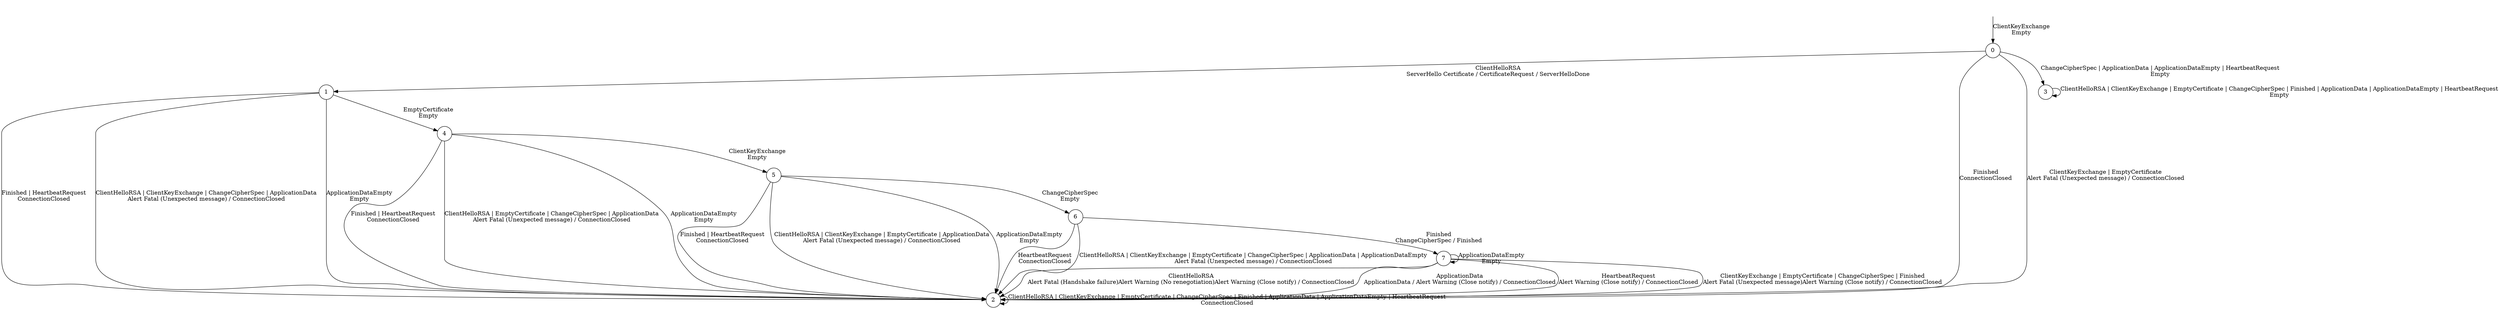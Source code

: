 digraph g {
__start0 [shape="none", label=""];
s0 [shape="circle", label="0"];
s1 [shape="circle", label="1"];
s2 [shape="circle", label="2"];
s3 [shape="circle", label="3"];
s4 [shape="circle", label="4"];
s5 [shape="circle", label="5"];
s6 [shape="circle", label="6"];
s7 [shape="circle", label="7"];
s3 -> s3  [label=<ClientHelloRSA | ClientKeyExchange | EmptyCertificate | ChangeCipherSpec | Finished | ApplicationData | ApplicationDataEmpty | HeartbeatRequest<br />Empty>];
s2 -> s2  [label=<ClientHelloRSA | ClientKeyExchange | EmptyCertificate | ChangeCipherSpec | Finished | ApplicationData | ApplicationDataEmpty | HeartbeatRequest<br />ConnectionClosed>];
s1 -> s2  [label=<Finished | HeartbeatRequest<br />ConnectionClosed>];
s1 -> s2  [label=<ClientHelloRSA | ClientKeyExchange | ChangeCipherSpec | ApplicationData<br />Alert Fatal (Unexpected message) / ConnectionClosed>];
s1 -> s2  [label=<ApplicationDataEmpty<br />Empty>];
s1 -> s4  [label=<EmptyCertificate<br />Empty>];
s0 -> s3  [label=<ChangeCipherSpec | ApplicationData | ApplicationDataEmpty | HeartbeatRequest<br />Empty>];
s0 -> s2  [label=<Finished<br />ConnectionClosed>];
s0 -> s2  [label=<ClientKeyExchange | EmptyCertificate<br />Alert Fatal (Unexpected message) / ConnectionClosed>];
s0 -> s1  [label=<ClientHelloRSA<br />ServerHello Certificate / CertificateRequest / ServerHelloDone>];
s7 -> s2  [label=<ClientHelloRSA<br />Alert Fatal (Handshake failure)Alert Warning (No renegotiation)Alert Warning (Close notify) / ConnectionClosed>];
s7 -> s2  [label=<ApplicationData<br />ApplicationData / Alert Warning (Close notify) / ConnectionClosed>];
s7 -> s2  [label=<HeartbeatRequest<br />Alert Warning (Close notify) / ConnectionClosed>];
s7 -> s2  [label=<ClientKeyExchange | EmptyCertificate | ChangeCipherSpec | Finished<br />Alert Fatal (Unexpected message)Alert Warning (Close notify) / ConnectionClosed>];
s7 -> s7  [label=<ApplicationDataEmpty<br />Empty>];
s6 -> s2  [label=<HeartbeatRequest<br />ConnectionClosed>];
s6 -> s2  [label=<ClientHelloRSA | ClientKeyExchange | EmptyCertificate | ChangeCipherSpec | ApplicationData | ApplicationDataEmpty<br />Alert Fatal (Unexpected message) / ConnectionClosed>];
s6 -> s7  [label=<Finished<br />ChangeCipherSpec / Finished>];
s5 -> s2  [label=<Finished | HeartbeatRequest<br />ConnectionClosed>];
s5 -> s2  [label=<ClientHelloRSA | ClientKeyExchange | EmptyCertificate | ApplicationData<br />Alert Fatal (Unexpected message) / ConnectionClosed>];
s5 -> s2  [label=<ApplicationDataEmpty<br />Empty>];
s5 -> s6  [label=<ChangeCipherSpec<br />Empty>];
s4 -> s2  [label=<Finished | HeartbeatRequest<br />ConnectionClosed>];
s4 -> s2  [label=<ClientHelloRSA | EmptyCertificate | ChangeCipherSpec | ApplicationData<br />Alert Fatal (Unexpected message) / ConnectionClosed>];
s4 -> s2  [label=<ApplicationDataEmpty<br />Empty>];
s4 -> s5  [label=<ClientKeyExchange<br />Empty>];
__start0 -> s0  [label=<ClientKeyExchange<br />Empty>];
}
